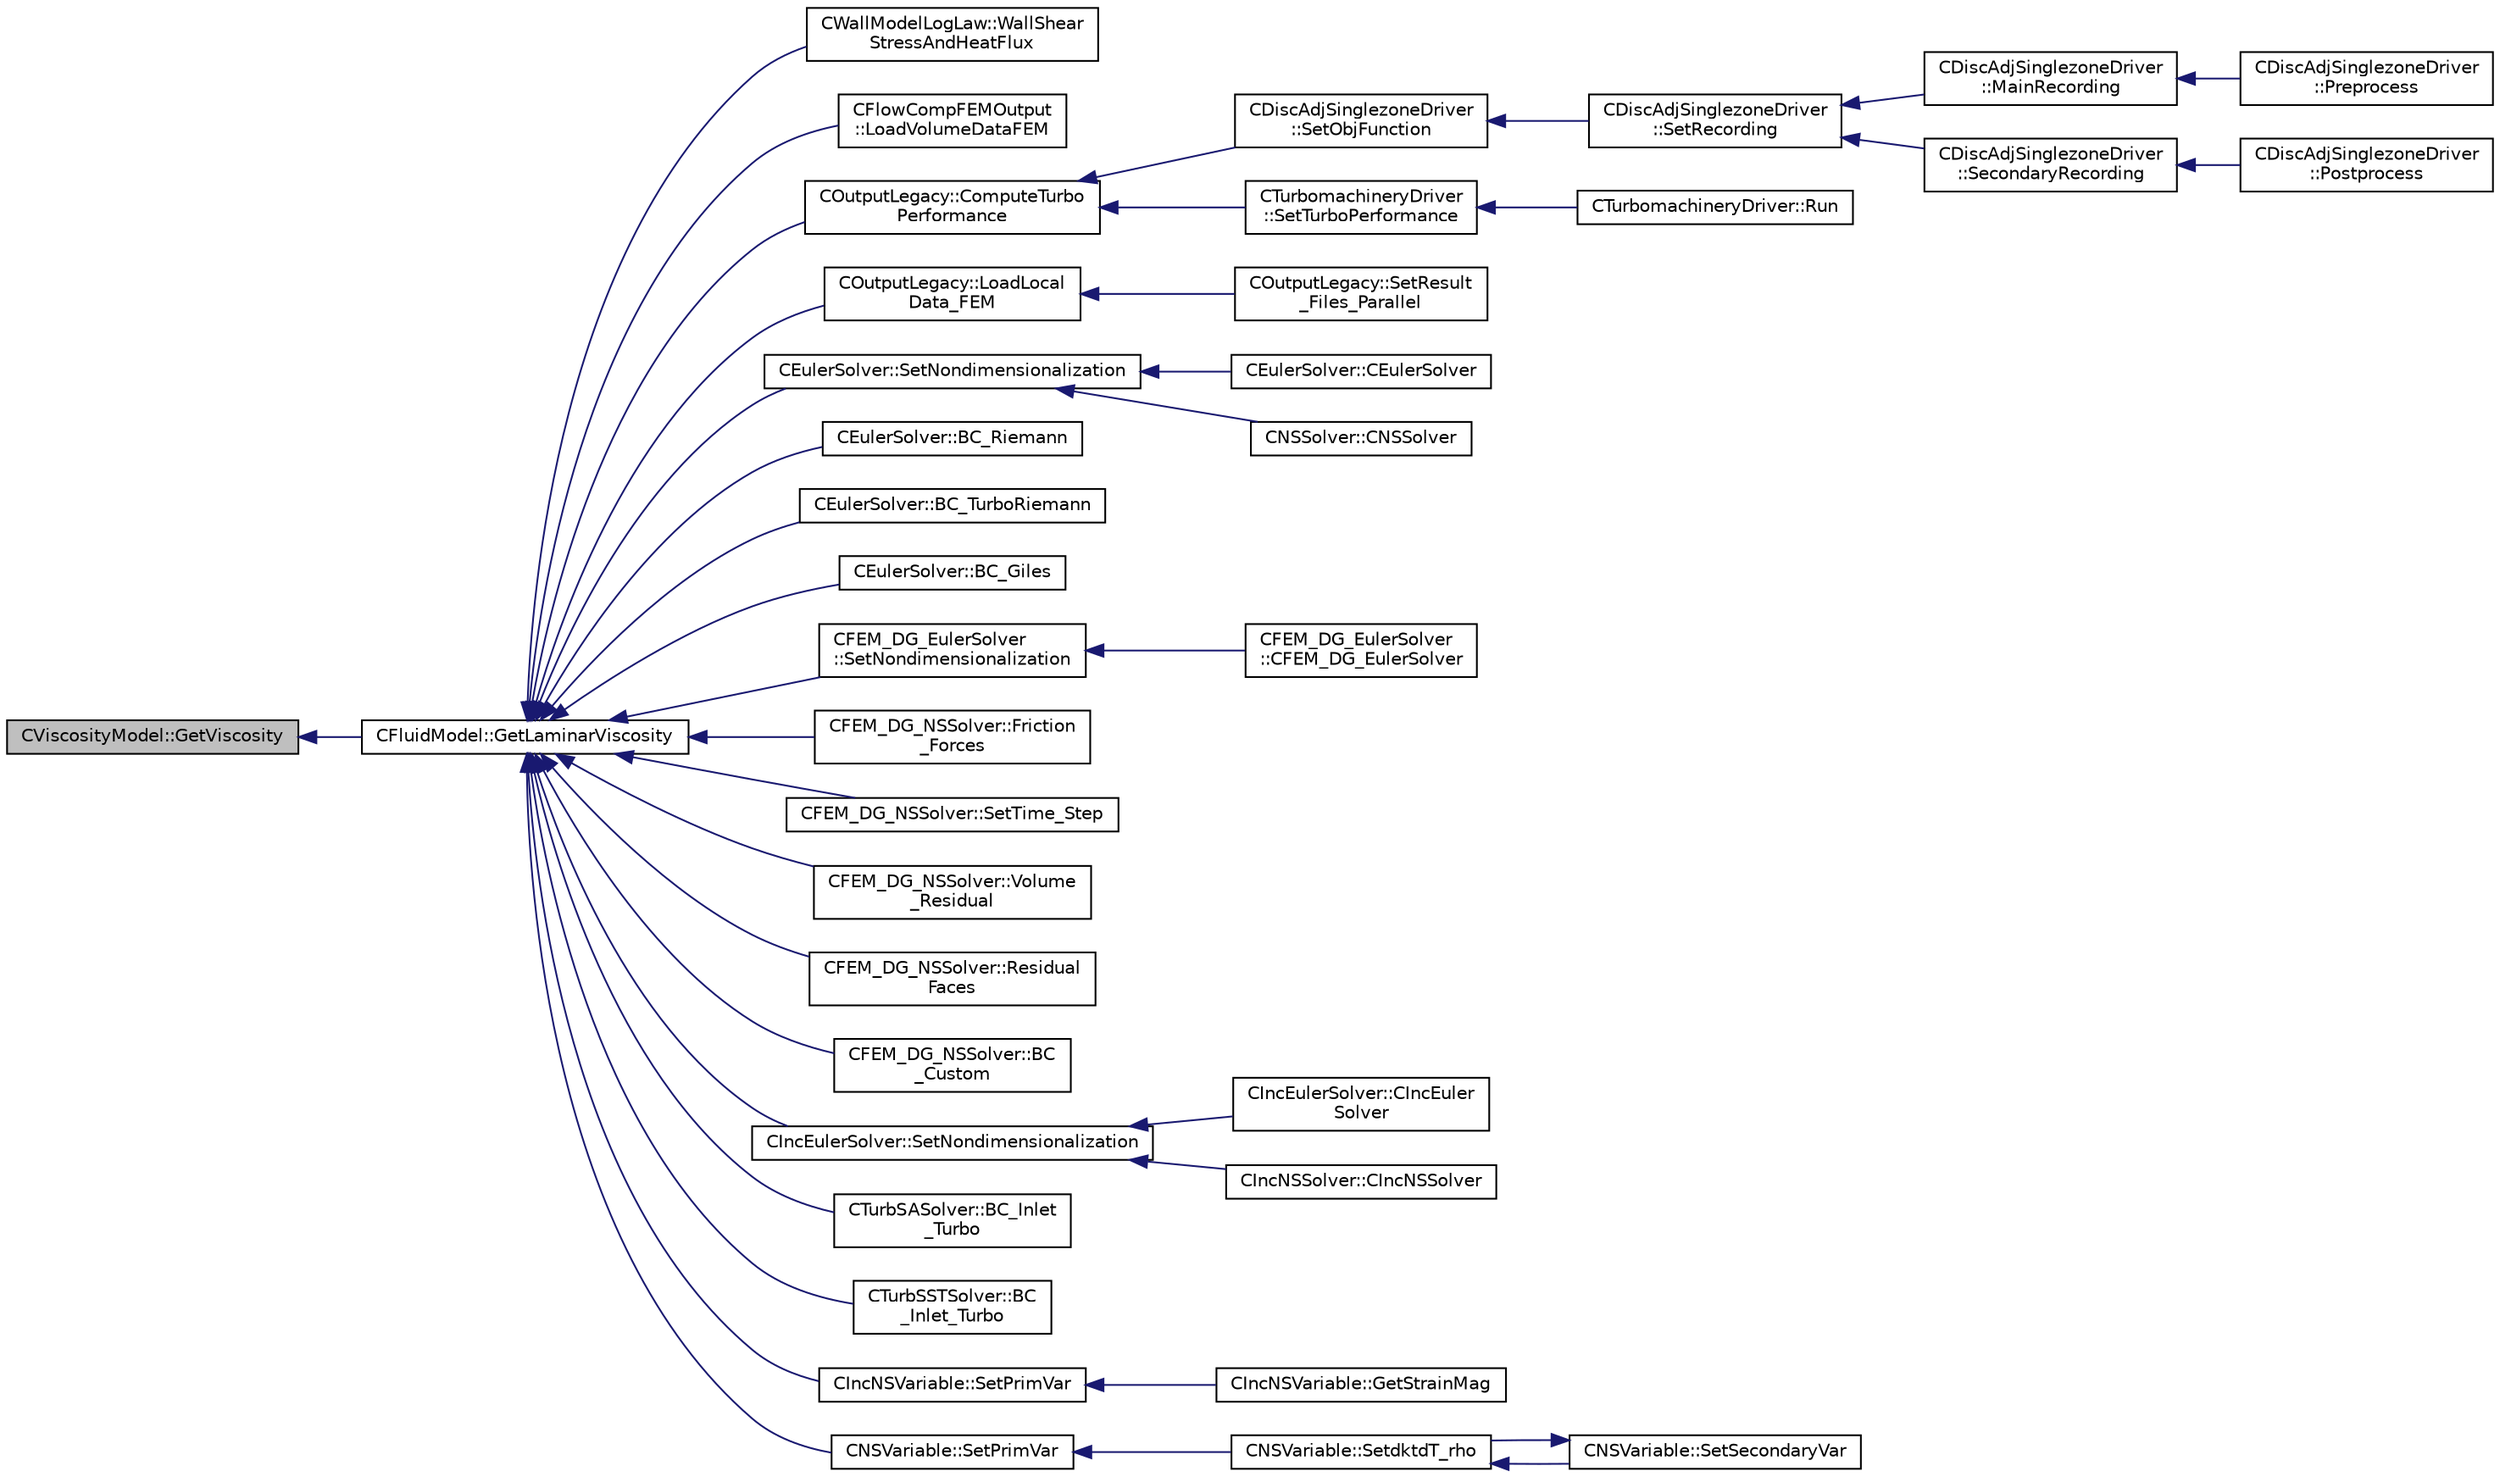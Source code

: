 digraph "CViscosityModel::GetViscosity"
{
  edge [fontname="Helvetica",fontsize="10",labelfontname="Helvetica",labelfontsize="10"];
  node [fontname="Helvetica",fontsize="10",shape=record];
  rankdir="LR";
  Node85 [label="CViscosityModel::GetViscosity",height=0.2,width=0.4,color="black", fillcolor="grey75", style="filled", fontcolor="black"];
  Node85 -> Node86 [dir="back",color="midnightblue",fontsize="10",style="solid",fontname="Helvetica"];
  Node86 [label="CFluidModel::GetLaminarViscosity",height=0.2,width=0.4,color="black", fillcolor="white", style="filled",URL="$class_c_fluid_model.html#aacc86b5eb9d89d858870caf49c63eed8",tooltip="Get fluid dynamic viscosity. "];
  Node86 -> Node87 [dir="back",color="midnightblue",fontsize="10",style="solid",fontname="Helvetica"];
  Node87 [label="CWallModelLogLaw::WallShear\lStressAndHeatFlux",height=0.2,width=0.4,color="black", fillcolor="white", style="filled",URL="$class_c_wall_model_log_law.html#a64e925c7f877a70fec7057cb92582853",tooltip="Function, which computes the wall shear stress and heat flux from the data at the exchange location..."];
  Node86 -> Node88 [dir="back",color="midnightblue",fontsize="10",style="solid",fontname="Helvetica"];
  Node88 [label="CFlowCompFEMOutput\l::LoadVolumeDataFEM",height=0.2,width=0.4,color="black", fillcolor="white", style="filled",URL="$class_c_flow_comp_f_e_m_output.html#ab3512aede5c10673392abc7e7a56d149",tooltip="Set the values of the volume output fields for a point. "];
  Node86 -> Node89 [dir="back",color="midnightblue",fontsize="10",style="solid",fontname="Helvetica"];
  Node89 [label="COutputLegacy::ComputeTurbo\lPerformance",height=0.2,width=0.4,color="black", fillcolor="white", style="filled",URL="$class_c_output_legacy.html#a870a4170d6099c1f7c589596e20d2079",tooltip="Compute . "];
  Node89 -> Node90 [dir="back",color="midnightblue",fontsize="10",style="solid",fontname="Helvetica"];
  Node90 [label="CDiscAdjSinglezoneDriver\l::SetObjFunction",height=0.2,width=0.4,color="black", fillcolor="white", style="filled",URL="$class_c_disc_adj_singlezone_driver.html#aea0513ac808106c6a92be610b3b17a6a",tooltip="Set the objective function. "];
  Node90 -> Node91 [dir="back",color="midnightblue",fontsize="10",style="solid",fontname="Helvetica"];
  Node91 [label="CDiscAdjSinglezoneDriver\l::SetRecording",height=0.2,width=0.4,color="black", fillcolor="white", style="filled",URL="$class_c_disc_adj_singlezone_driver.html#a7e519f0f189a3a102b0630edaaa9d233",tooltip="Record one iteration of a flow iteration in within multiple zones. "];
  Node91 -> Node92 [dir="back",color="midnightblue",fontsize="10",style="solid",fontname="Helvetica"];
  Node92 [label="CDiscAdjSinglezoneDriver\l::MainRecording",height=0.2,width=0.4,color="black", fillcolor="white", style="filled",URL="$class_c_disc_adj_singlezone_driver.html#af4087bc4859a336b67555336d8f28aaf",tooltip="Record the main computational path. "];
  Node92 -> Node93 [dir="back",color="midnightblue",fontsize="10",style="solid",fontname="Helvetica"];
  Node93 [label="CDiscAdjSinglezoneDriver\l::Preprocess",height=0.2,width=0.4,color="black", fillcolor="white", style="filled",URL="$class_c_disc_adj_singlezone_driver.html#a2d0785572312526d0bd695a14dd405f2",tooltip="Preprocess the single-zone iteration. "];
  Node91 -> Node94 [dir="back",color="midnightblue",fontsize="10",style="solid",fontname="Helvetica"];
  Node94 [label="CDiscAdjSinglezoneDriver\l::SecondaryRecording",height=0.2,width=0.4,color="black", fillcolor="white", style="filled",URL="$class_c_disc_adj_singlezone_driver.html#ad328a74dd89ed2e335b22c4bf2b53cb0",tooltip="Record the secondary computational path. "];
  Node94 -> Node95 [dir="back",color="midnightblue",fontsize="10",style="solid",fontname="Helvetica"];
  Node95 [label="CDiscAdjSinglezoneDriver\l::Postprocess",height=0.2,width=0.4,color="black", fillcolor="white", style="filled",URL="$class_c_disc_adj_singlezone_driver.html#af0ac923c07d86674b252c28df9a115da",tooltip="Postprocess the adjoint iteration for ZONE_0. "];
  Node89 -> Node96 [dir="back",color="midnightblue",fontsize="10",style="solid",fontname="Helvetica"];
  Node96 [label="CTurbomachineryDriver\l::SetTurboPerformance",height=0.2,width=0.4,color="black", fillcolor="white", style="filled",URL="$class_c_turbomachinery_driver.html#a5f79f6d56a18a557d1afce41629ec743",tooltip="Set Mixing Plane interface within multiple zones. "];
  Node96 -> Node97 [dir="back",color="midnightblue",fontsize="10",style="solid",fontname="Helvetica"];
  Node97 [label="CTurbomachineryDriver::Run",height=0.2,width=0.4,color="black", fillcolor="white", style="filled",URL="$class_c_turbomachinery_driver.html#a4c5a1aaddfe1130684fbcdcacd7eb83f",tooltip="Run a single iteration of the physics within multiple zones. "];
  Node86 -> Node98 [dir="back",color="midnightblue",fontsize="10",style="solid",fontname="Helvetica"];
  Node98 [label="COutputLegacy::LoadLocal\lData_FEM",height=0.2,width=0.4,color="black", fillcolor="white", style="filled",URL="$class_c_output_legacy.html#ad8c05f16577b95ae1bb4bbdd38643ea0",tooltip="Load the desired solution data into a structure used for parallel reordering and output file writing ..."];
  Node98 -> Node99 [dir="back",color="midnightblue",fontsize="10",style="solid",fontname="Helvetica"];
  Node99 [label="COutputLegacy::SetResult\l_Files_Parallel",height=0.2,width=0.4,color="black", fillcolor="white", style="filled",URL="$class_c_output_legacy.html#a9e7832982d8237df4df455b027fd203b",tooltip="Writes and organizes the all the output files, except the history one, for parallel computations..."];
  Node86 -> Node100 [dir="back",color="midnightblue",fontsize="10",style="solid",fontname="Helvetica"];
  Node100 [label="CEulerSolver::SetNondimensionalization",height=0.2,width=0.4,color="black", fillcolor="white", style="filled",URL="$class_c_euler_solver.html#a1c633d6e77fefb2e76308e2ba0af0c2c",tooltip="Set the solver nondimensionalization. "];
  Node100 -> Node101 [dir="back",color="midnightblue",fontsize="10",style="solid",fontname="Helvetica"];
  Node101 [label="CEulerSolver::CEulerSolver",height=0.2,width=0.4,color="black", fillcolor="white", style="filled",URL="$class_c_euler_solver.html#ae1e74218b4e943111b100d7ddcbd4db9"];
  Node100 -> Node102 [dir="back",color="midnightblue",fontsize="10",style="solid",fontname="Helvetica"];
  Node102 [label="CNSSolver::CNSSolver",height=0.2,width=0.4,color="black", fillcolor="white", style="filled",URL="$class_c_n_s_solver.html#a2a8ad49c42b4546696e631cf44b7788b"];
  Node86 -> Node103 [dir="back",color="midnightblue",fontsize="10",style="solid",fontname="Helvetica"];
  Node103 [label="CEulerSolver::BC_Riemann",height=0.2,width=0.4,color="black", fillcolor="white", style="filled",URL="$class_c_euler_solver.html#a22c21d18fa626d489db9a387234bd9d0",tooltip="Impose the boundary condition using characteristic recostruction. "];
  Node86 -> Node104 [dir="back",color="midnightblue",fontsize="10",style="solid",fontname="Helvetica"];
  Node104 [label="CEulerSolver::BC_TurboRiemann",height=0.2,width=0.4,color="black", fillcolor="white", style="filled",URL="$class_c_euler_solver.html#a0066305803a18511fb89b8951f4e4866",tooltip="Impose the boundary condition using characteristic recostruction. "];
  Node86 -> Node105 [dir="back",color="midnightblue",fontsize="10",style="solid",fontname="Helvetica"];
  Node105 [label="CEulerSolver::BC_Giles",height=0.2,width=0.4,color="black", fillcolor="white", style="filled",URL="$class_c_euler_solver.html#aa4c3988e3ce0c18460b5c069650c57b0",tooltip="Impose the boundary condition using characteristic recostruction. "];
  Node86 -> Node106 [dir="back",color="midnightblue",fontsize="10",style="solid",fontname="Helvetica"];
  Node106 [label="CFEM_DG_EulerSolver\l::SetNondimensionalization",height=0.2,width=0.4,color="black", fillcolor="white", style="filled",URL="$class_c_f_e_m___d_g___euler_solver.html#a31316dc2fe564329d9bb372961b10a3a",tooltip="Set the fluid solver nondimensionalization. "];
  Node106 -> Node107 [dir="back",color="midnightblue",fontsize="10",style="solid",fontname="Helvetica"];
  Node107 [label="CFEM_DG_EulerSolver\l::CFEM_DG_EulerSolver",height=0.2,width=0.4,color="black", fillcolor="white", style="filled",URL="$class_c_f_e_m___d_g___euler_solver.html#a70d30ef9e7cd7620d54ec73f4b1ed28c"];
  Node86 -> Node108 [dir="back",color="midnightblue",fontsize="10",style="solid",fontname="Helvetica"];
  Node108 [label="CFEM_DG_NSSolver::Friction\l_Forces",height=0.2,width=0.4,color="black", fillcolor="white", style="filled",URL="$class_c_f_e_m___d_g___n_s_solver.html#a15cec95ab40ebb36ee69bc5f58840cf3",tooltip="Compute the viscous forces and all the addimensional coefficients. "];
  Node86 -> Node109 [dir="back",color="midnightblue",fontsize="10",style="solid",fontname="Helvetica"];
  Node109 [label="CFEM_DG_NSSolver::SetTime_Step",height=0.2,width=0.4,color="black", fillcolor="white", style="filled",URL="$class_c_f_e_m___d_g___n_s_solver.html#a993de2bb61a532e9d1508bae98dd3a12",tooltip="Function to compute the time step for solving the Navier-Stokes equations. "];
  Node86 -> Node110 [dir="back",color="midnightblue",fontsize="10",style="solid",fontname="Helvetica"];
  Node110 [label="CFEM_DG_NSSolver::Volume\l_Residual",height=0.2,width=0.4,color="black", fillcolor="white", style="filled",URL="$class_c_f_e_m___d_g___n_s_solver.html#ac62df058348ffee37a945bcc3a66745b",tooltip="Compute the volume contributions to the spatial residual. "];
  Node86 -> Node111 [dir="back",color="midnightblue",fontsize="10",style="solid",fontname="Helvetica"];
  Node111 [label="CFEM_DG_NSSolver::Residual\lFaces",height=0.2,width=0.4,color="black", fillcolor="white", style="filled",URL="$class_c_f_e_m___d_g___n_s_solver.html#a5afc06c0edede6e3917a6b24158930ba",tooltip="Compute the spatial residual for the given range of faces. "];
  Node86 -> Node112 [dir="back",color="midnightblue",fontsize="10",style="solid",fontname="Helvetica"];
  Node112 [label="CFEM_DG_NSSolver::BC\l_Custom",height=0.2,width=0.4,color="black", fillcolor="white", style="filled",URL="$class_c_f_e_m___d_g___n_s_solver.html#a8e27fad06f1bde21670f2e2990d3027e",tooltip="Impose the user customized boundary condition. "];
  Node86 -> Node113 [dir="back",color="midnightblue",fontsize="10",style="solid",fontname="Helvetica"];
  Node113 [label="CIncEulerSolver::SetNondimensionalization",height=0.2,width=0.4,color="black", fillcolor="white", style="filled",URL="$class_c_inc_euler_solver.html#a2cffaa24417cb3803d36d38b3874d6d0",tooltip="Set the solver nondimensionalization. "];
  Node113 -> Node114 [dir="back",color="midnightblue",fontsize="10",style="solid",fontname="Helvetica"];
  Node114 [label="CIncEulerSolver::CIncEuler\lSolver",height=0.2,width=0.4,color="black", fillcolor="white", style="filled",URL="$class_c_inc_euler_solver.html#a91f644b8f9a00215bac5bcd31dfc06d8"];
  Node113 -> Node115 [dir="back",color="midnightblue",fontsize="10",style="solid",fontname="Helvetica"];
  Node115 [label="CIncNSSolver::CIncNSSolver",height=0.2,width=0.4,color="black", fillcolor="white", style="filled",URL="$class_c_inc_n_s_solver.html#a82152ac7e91fb1c5c073d98a1f08e2aa"];
  Node86 -> Node116 [dir="back",color="midnightblue",fontsize="10",style="solid",fontname="Helvetica"];
  Node116 [label="CTurbSASolver::BC_Inlet\l_Turbo",height=0.2,width=0.4,color="black", fillcolor="white", style="filled",URL="$class_c_turb_s_a_solver.html#a2e05ecc017b2b3716bfc6728e4a734e8",tooltip="Impose the inlet boundary condition. "];
  Node86 -> Node117 [dir="back",color="midnightblue",fontsize="10",style="solid",fontname="Helvetica"];
  Node117 [label="CTurbSSTSolver::BC\l_Inlet_Turbo",height=0.2,width=0.4,color="black", fillcolor="white", style="filled",URL="$class_c_turb_s_s_t_solver.html#a8957c42841a00d3880fb5886e2f4de3c",tooltip="Impose the inlet boundary condition. "];
  Node86 -> Node118 [dir="back",color="midnightblue",fontsize="10",style="solid",fontname="Helvetica"];
  Node118 [label="CIncNSVariable::SetPrimVar",height=0.2,width=0.4,color="black", fillcolor="white", style="filled",URL="$class_c_inc_n_s_variable.html#ae1b2f543bae5e6067ad855deef0233ef",tooltip="Set all the primitive variables for incompressible flows. "];
  Node118 -> Node119 [dir="back",color="midnightblue",fontsize="10",style="solid",fontname="Helvetica"];
  Node119 [label="CIncNSVariable::GetStrainMag",height=0.2,width=0.4,color="black", fillcolor="white", style="filled",URL="$class_c_inc_n_s_variable.html#a7d5ba854a99c0432be51115078bfa036",tooltip="Get the value of the magnitude of rate of strain. "];
  Node86 -> Node120 [dir="back",color="midnightblue",fontsize="10",style="solid",fontname="Helvetica"];
  Node120 [label="CNSVariable::SetPrimVar",height=0.2,width=0.4,color="black", fillcolor="white", style="filled",URL="$class_c_n_s_variable.html#a0db8c1ede5090174259a69548d20c9fe",tooltip="Set all the primitive variables for compressible flows. "];
  Node120 -> Node121 [dir="back",color="midnightblue",fontsize="10",style="solid",fontname="Helvetica"];
  Node121 [label="CNSVariable::SetdktdT_rho",height=0.2,width=0.4,color="black", fillcolor="white", style="filled",URL="$class_c_n_s_variable.html#a3d749ea73bdc0f7dd45aa2ed713e768b",tooltip="Set the derivative of thermal conductivity with respect to temperature (at constant density)..."];
  Node121 -> Node122 [dir="back",color="midnightblue",fontsize="10",style="solid",fontname="Helvetica"];
  Node122 [label="CNSVariable::SetSecondaryVar",height=0.2,width=0.4,color="black", fillcolor="white", style="filled",URL="$class_c_n_s_variable.html#a574bbbfda4f2191f836d2e3e7e1c8b3e",tooltip="Set all the secondary variables (partial derivatives) for compressible flows. "];
  Node122 -> Node121 [dir="back",color="midnightblue",fontsize="10",style="solid",fontname="Helvetica"];
}
